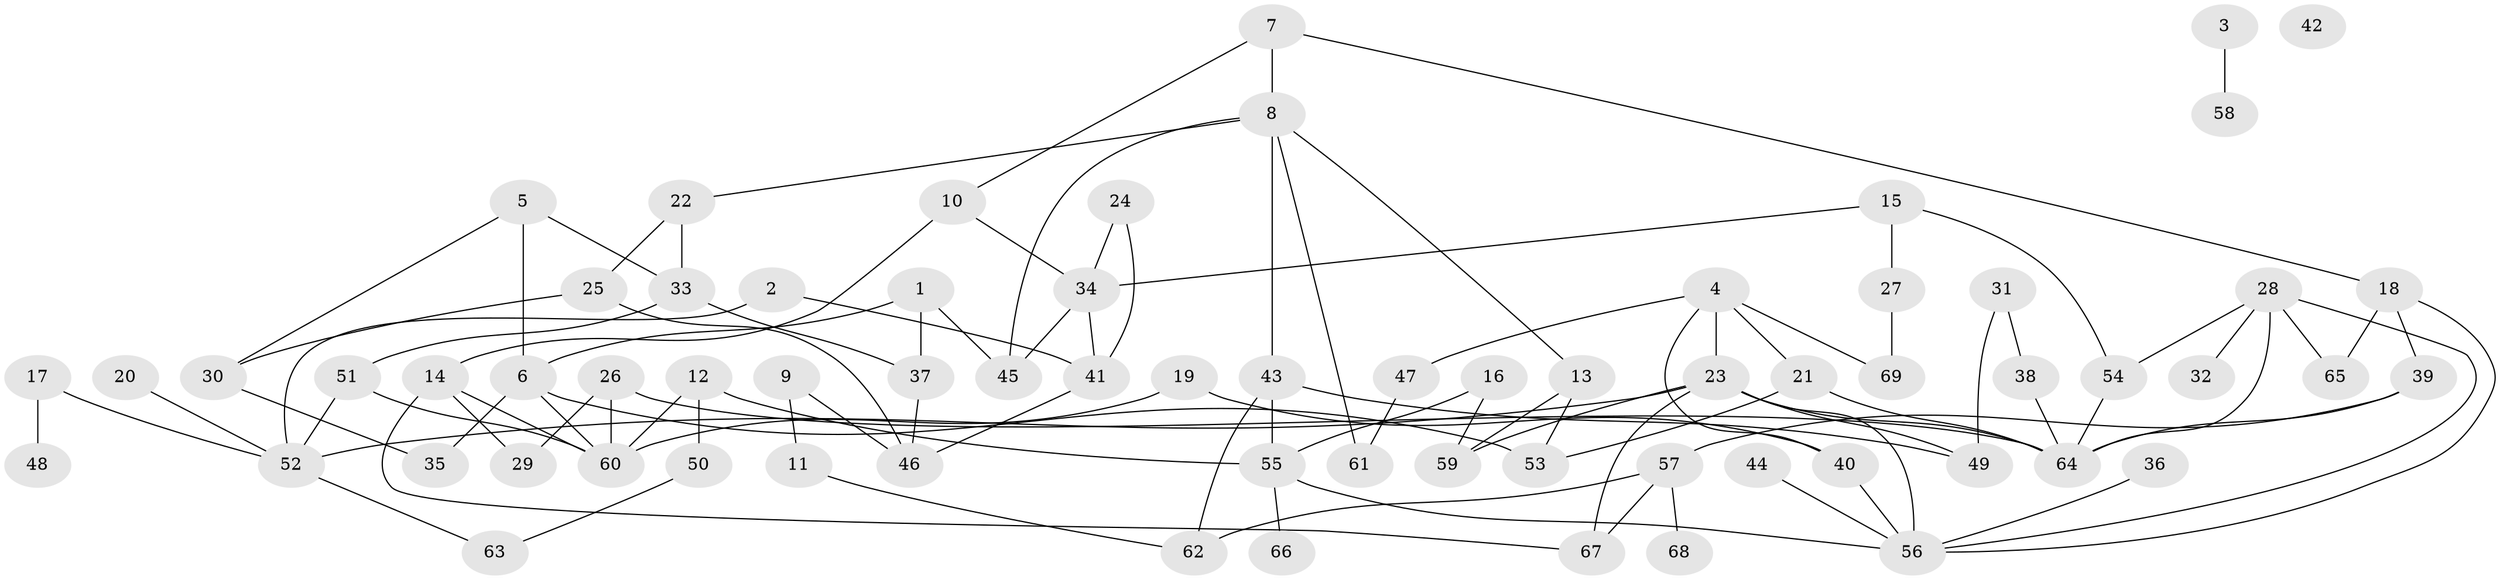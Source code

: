 // coarse degree distribution, {5: 0.175, 4: 0.175, 3: 0.175, 2: 0.175, 6: 0.025, 7: 0.1, 1: 0.15, 8: 0.025}
// Generated by graph-tools (version 1.1) at 2025/35/03/04/25 23:35:46]
// undirected, 69 vertices, 103 edges
graph export_dot {
  node [color=gray90,style=filled];
  1;
  2;
  3;
  4;
  5;
  6;
  7;
  8;
  9;
  10;
  11;
  12;
  13;
  14;
  15;
  16;
  17;
  18;
  19;
  20;
  21;
  22;
  23;
  24;
  25;
  26;
  27;
  28;
  29;
  30;
  31;
  32;
  33;
  34;
  35;
  36;
  37;
  38;
  39;
  40;
  41;
  42;
  43;
  44;
  45;
  46;
  47;
  48;
  49;
  50;
  51;
  52;
  53;
  54;
  55;
  56;
  57;
  58;
  59;
  60;
  61;
  62;
  63;
  64;
  65;
  66;
  67;
  68;
  69;
  1 -- 6;
  1 -- 37;
  1 -- 45;
  2 -- 41;
  2 -- 52;
  3 -- 58;
  4 -- 21;
  4 -- 23;
  4 -- 40;
  4 -- 47;
  4 -- 69;
  5 -- 6;
  5 -- 30;
  5 -- 33;
  6 -- 35;
  6 -- 53;
  6 -- 60;
  7 -- 8;
  7 -- 10;
  7 -- 18;
  8 -- 13;
  8 -- 22;
  8 -- 43;
  8 -- 45;
  8 -- 61;
  9 -- 11;
  9 -- 46;
  10 -- 14;
  10 -- 34;
  11 -- 62;
  12 -- 50;
  12 -- 55;
  12 -- 60;
  13 -- 53;
  13 -- 59;
  14 -- 29;
  14 -- 60;
  14 -- 67;
  15 -- 27;
  15 -- 34;
  15 -- 54;
  16 -- 55;
  16 -- 59;
  17 -- 48;
  17 -- 52;
  18 -- 39;
  18 -- 56;
  18 -- 65;
  19 -- 40;
  19 -- 60;
  20 -- 52;
  21 -- 53;
  21 -- 64;
  22 -- 25;
  22 -- 33;
  23 -- 49;
  23 -- 52;
  23 -- 56;
  23 -- 59;
  23 -- 64;
  23 -- 67;
  24 -- 34;
  24 -- 41;
  25 -- 30;
  25 -- 46;
  26 -- 29;
  26 -- 60;
  26 -- 64;
  27 -- 69;
  28 -- 32;
  28 -- 54;
  28 -- 56;
  28 -- 64;
  28 -- 65;
  30 -- 35;
  31 -- 38;
  31 -- 49;
  33 -- 37;
  33 -- 51;
  34 -- 41;
  34 -- 45;
  36 -- 56;
  37 -- 46;
  38 -- 64;
  39 -- 57;
  39 -- 64;
  40 -- 56;
  41 -- 46;
  43 -- 49;
  43 -- 55;
  43 -- 62;
  44 -- 56;
  47 -- 61;
  50 -- 63;
  51 -- 52;
  51 -- 60;
  52 -- 63;
  54 -- 64;
  55 -- 56;
  55 -- 66;
  57 -- 62;
  57 -- 67;
  57 -- 68;
}
